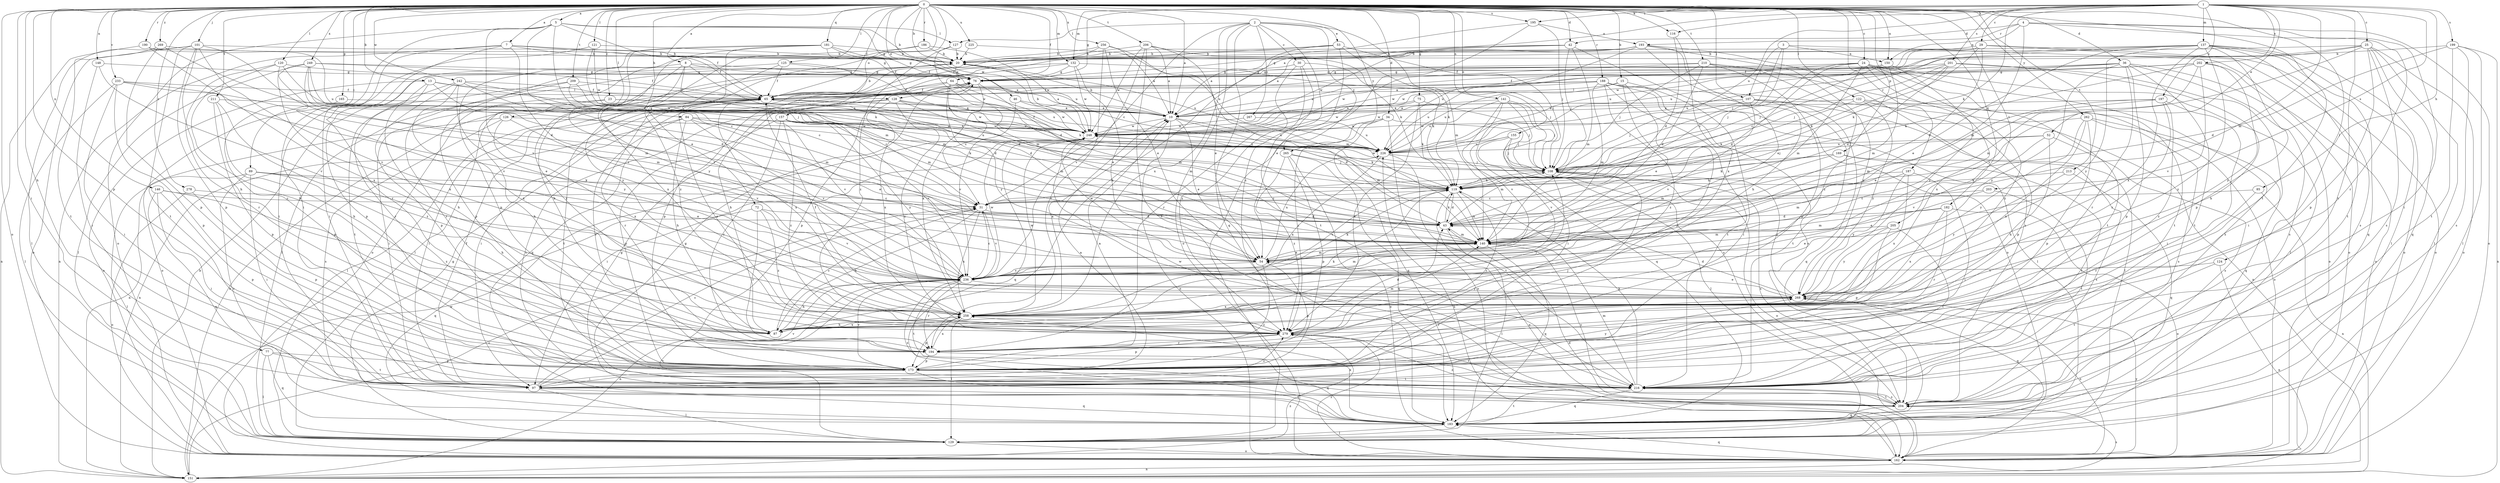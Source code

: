 strict digraph  {
0;
1;
2;
3;
4;
5;
7;
8;
10;
13;
15;
20;
23;
24;
25;
29;
30;
31;
34;
36;
42;
43;
46;
52;
53;
54;
64;
65;
72;
75;
76;
77;
84;
85;
87;
89;
97;
101;
107;
108;
116;
119;
120;
121;
122;
124;
125;
126;
127;
128;
129;
132;
137;
140;
141;
146;
148;
150;
151;
155;
157;
162;
165;
169;
173;
181;
182;
183;
186;
187;
188;
190;
193;
194;
195;
197;
199;
201;
202;
203;
204;
205;
206;
209;
210;
211;
213;
216;
225;
226;
233;
236;
242;
248;
249;
256;
258;
262;
265;
267;
268;
269;
278;
279;
0 -> 5  [label=a];
0 -> 7  [label=a];
0 -> 8  [label=a];
0 -> 10  [label=a];
0 -> 13  [label=b];
0 -> 15  [label=b];
0 -> 20  [label=b];
0 -> 23  [label=c];
0 -> 24  [label=c];
0 -> 34  [label=d];
0 -> 36  [label=d];
0 -> 42  [label=d];
0 -> 46  [label=e];
0 -> 64  [label=f];
0 -> 65  [label=f];
0 -> 72  [label=g];
0 -> 75  [label=g];
0 -> 77  [label=h];
0 -> 84  [label=h];
0 -> 89  [label=i];
0 -> 97  [label=i];
0 -> 101  [label=j];
0 -> 107  [label=j];
0 -> 116  [label=k];
0 -> 120  [label=l];
0 -> 121  [label=l];
0 -> 122  [label=l];
0 -> 124  [label=l];
0 -> 125  [label=l];
0 -> 126  [label=l];
0 -> 132  [label=m];
0 -> 141  [label=n];
0 -> 146  [label=n];
0 -> 148  [label=n];
0 -> 150  [label=n];
0 -> 155  [label=o];
0 -> 157  [label=o];
0 -> 162  [label=o];
0 -> 165  [label=p];
0 -> 169  [label=p];
0 -> 173  [label=p];
0 -> 181  [label=q];
0 -> 182  [label=q];
0 -> 186  [label=r];
0 -> 187  [label=r];
0 -> 188  [label=r];
0 -> 190  [label=r];
0 -> 195  [label=s];
0 -> 205  [label=t];
0 -> 206  [label=t];
0 -> 209  [label=t];
0 -> 210  [label=t];
0 -> 211  [label=t];
0 -> 213  [label=t];
0 -> 216  [label=t];
0 -> 225  [label=u];
0 -> 233  [label=v];
0 -> 242  [label=w];
0 -> 248  [label=w];
0 -> 249  [label=x];
0 -> 256  [label=x];
0 -> 262  [label=y];
0 -> 265  [label=y];
0 -> 269  [label=z];
0 -> 278  [label=z];
1 -> 10  [label=a];
1 -> 25  [label=c];
1 -> 29  [label=c];
1 -> 52  [label=e];
1 -> 76  [label=g];
1 -> 85  [label=h];
1 -> 116  [label=k];
1 -> 119  [label=k];
1 -> 132  [label=m];
1 -> 137  [label=m];
1 -> 140  [label=m];
1 -> 195  [label=s];
1 -> 197  [label=s];
1 -> 199  [label=s];
1 -> 201  [label=s];
1 -> 202  [label=s];
1 -> 203  [label=s];
1 -> 216  [label=t];
1 -> 226  [label=u];
2 -> 30  [label=c];
2 -> 31  [label=c];
2 -> 53  [label=e];
2 -> 127  [label=l];
2 -> 140  [label=m];
2 -> 162  [label=o];
2 -> 183  [label=q];
2 -> 258  [label=x];
2 -> 265  [label=y];
2 -> 267  [label=y];
2 -> 279  [label=z];
3 -> 31  [label=c];
3 -> 107  [label=j];
3 -> 108  [label=j];
3 -> 150  [label=n];
3 -> 162  [label=o];
4 -> 42  [label=d];
4 -> 97  [label=i];
4 -> 140  [label=m];
4 -> 150  [label=n];
4 -> 162  [label=o];
4 -> 193  [label=r];
4 -> 194  [label=r];
5 -> 20  [label=b];
5 -> 54  [label=e];
5 -> 65  [label=f];
5 -> 76  [label=g];
5 -> 97  [label=i];
5 -> 127  [label=l];
5 -> 140  [label=m];
5 -> 162  [label=o];
5 -> 236  [label=v];
7 -> 20  [label=b];
7 -> 65  [label=f];
7 -> 76  [label=g];
7 -> 97  [label=i];
7 -> 151  [label=n];
7 -> 194  [label=r];
7 -> 236  [label=v];
8 -> 43  [label=d];
8 -> 76  [label=g];
8 -> 119  [label=k];
8 -> 173  [label=p];
8 -> 248  [label=w];
8 -> 258  [label=x];
8 -> 279  [label=z];
10 -> 20  [label=b];
10 -> 54  [label=e];
10 -> 140  [label=m];
10 -> 162  [label=o];
10 -> 226  [label=u];
10 -> 248  [label=w];
13 -> 87  [label=h];
13 -> 128  [label=l];
13 -> 140  [label=m];
13 -> 162  [label=o];
13 -> 194  [label=r];
13 -> 248  [label=w];
15 -> 54  [label=e];
15 -> 97  [label=i];
15 -> 128  [label=l];
15 -> 173  [label=p];
15 -> 226  [label=u];
20 -> 76  [label=g];
20 -> 129  [label=l];
20 -> 226  [label=u];
23 -> 10  [label=a];
23 -> 87  [label=h];
23 -> 97  [label=i];
23 -> 248  [label=w];
24 -> 43  [label=d];
24 -> 76  [label=g];
24 -> 108  [label=j];
24 -> 129  [label=l];
24 -> 140  [label=m];
24 -> 204  [label=s];
24 -> 216  [label=t];
24 -> 248  [label=w];
24 -> 258  [label=x];
24 -> 279  [label=z];
25 -> 20  [label=b];
25 -> 65  [label=f];
25 -> 129  [label=l];
25 -> 162  [label=o];
25 -> 173  [label=p];
25 -> 183  [label=q];
25 -> 204  [label=s];
25 -> 226  [label=u];
25 -> 236  [label=v];
29 -> 20  [label=b];
29 -> 43  [label=d];
29 -> 65  [label=f];
29 -> 119  [label=k];
29 -> 162  [label=o];
29 -> 204  [label=s];
29 -> 248  [label=w];
30 -> 76  [label=g];
30 -> 119  [label=k];
30 -> 194  [label=r];
30 -> 216  [label=t];
30 -> 279  [label=z];
31 -> 43  [label=d];
31 -> 87  [label=h];
31 -> 236  [label=v];
31 -> 258  [label=x];
34 -> 108  [label=j];
34 -> 162  [label=o];
34 -> 183  [label=q];
34 -> 248  [label=w];
34 -> 279  [label=z];
36 -> 65  [label=f];
36 -> 76  [label=g];
36 -> 162  [label=o];
36 -> 173  [label=p];
36 -> 194  [label=r];
36 -> 204  [label=s];
36 -> 216  [label=t];
36 -> 248  [label=w];
36 -> 268  [label=y];
42 -> 10  [label=a];
42 -> 20  [label=b];
42 -> 108  [label=j];
42 -> 140  [label=m];
42 -> 162  [label=o];
42 -> 248  [label=w];
43 -> 108  [label=j];
43 -> 119  [label=k];
43 -> 129  [label=l];
43 -> 140  [label=m];
46 -> 10  [label=a];
46 -> 236  [label=v];
46 -> 248  [label=w];
52 -> 87  [label=h];
52 -> 108  [label=j];
52 -> 204  [label=s];
52 -> 226  [label=u];
52 -> 236  [label=v];
53 -> 10  [label=a];
53 -> 20  [label=b];
53 -> 54  [label=e];
53 -> 65  [label=f];
53 -> 108  [label=j];
53 -> 119  [label=k];
54 -> 140  [label=m];
54 -> 173  [label=p];
54 -> 194  [label=r];
54 -> 226  [label=u];
54 -> 236  [label=v];
54 -> 248  [label=w];
64 -> 10  [label=a];
64 -> 31  [label=c];
64 -> 65  [label=f];
64 -> 87  [label=h];
64 -> 119  [label=k];
64 -> 226  [label=u];
64 -> 268  [label=y];
65 -> 10  [label=a];
65 -> 20  [label=b];
65 -> 97  [label=i];
65 -> 129  [label=l];
65 -> 140  [label=m];
65 -> 151  [label=n];
65 -> 194  [label=r];
65 -> 216  [label=t];
65 -> 226  [label=u];
65 -> 236  [label=v];
65 -> 258  [label=x];
65 -> 279  [label=z];
72 -> 43  [label=d];
72 -> 183  [label=q];
72 -> 194  [label=r];
72 -> 236  [label=v];
72 -> 279  [label=z];
75 -> 10  [label=a];
75 -> 108  [label=j];
75 -> 119  [label=k];
75 -> 248  [label=w];
75 -> 279  [label=z];
76 -> 65  [label=f];
76 -> 140  [label=m];
76 -> 173  [label=p];
76 -> 183  [label=q];
76 -> 258  [label=x];
77 -> 129  [label=l];
77 -> 173  [label=p];
77 -> 183  [label=q];
77 -> 216  [label=t];
84 -> 54  [label=e];
84 -> 87  [label=h];
84 -> 119  [label=k];
84 -> 151  [label=n];
84 -> 194  [label=r];
84 -> 236  [label=v];
84 -> 248  [label=w];
85 -> 31  [label=c];
85 -> 151  [label=n];
85 -> 194  [label=r];
87 -> 20  [label=b];
87 -> 31  [label=c];
87 -> 108  [label=j];
87 -> 119  [label=k];
87 -> 258  [label=x];
89 -> 54  [label=e];
89 -> 87  [label=h];
89 -> 97  [label=i];
89 -> 119  [label=k];
89 -> 129  [label=l];
89 -> 204  [label=s];
97 -> 10  [label=a];
97 -> 31  [label=c];
97 -> 65  [label=f];
97 -> 129  [label=l];
97 -> 183  [label=q];
97 -> 236  [label=v];
97 -> 279  [label=z];
101 -> 20  [label=b];
101 -> 43  [label=d];
101 -> 87  [label=h];
101 -> 129  [label=l];
101 -> 162  [label=o];
101 -> 173  [label=p];
101 -> 216  [label=t];
101 -> 236  [label=v];
107 -> 10  [label=a];
107 -> 108  [label=j];
107 -> 129  [label=l];
107 -> 183  [label=q];
107 -> 216  [label=t];
107 -> 236  [label=v];
107 -> 248  [label=w];
108 -> 119  [label=k];
108 -> 162  [label=o];
108 -> 204  [label=s];
108 -> 248  [label=w];
116 -> 43  [label=d];
116 -> 258  [label=x];
119 -> 31  [label=c];
119 -> 43  [label=d];
119 -> 140  [label=m];
119 -> 162  [label=o];
119 -> 194  [label=r];
119 -> 236  [label=v];
120 -> 76  [label=g];
120 -> 87  [label=h];
120 -> 108  [label=j];
120 -> 194  [label=r];
120 -> 258  [label=x];
121 -> 20  [label=b];
121 -> 97  [label=i];
121 -> 119  [label=k];
121 -> 248  [label=w];
122 -> 10  [label=a];
122 -> 119  [label=k];
122 -> 162  [label=o];
122 -> 173  [label=p];
122 -> 268  [label=y];
124 -> 151  [label=n];
124 -> 216  [label=t];
124 -> 236  [label=v];
125 -> 10  [label=a];
125 -> 65  [label=f];
125 -> 76  [label=g];
125 -> 173  [label=p];
125 -> 268  [label=y];
126 -> 151  [label=n];
126 -> 204  [label=s];
126 -> 236  [label=v];
126 -> 248  [label=w];
126 -> 258  [label=x];
127 -> 20  [label=b];
127 -> 140  [label=m];
127 -> 279  [label=z];
128 -> 10  [label=a];
128 -> 43  [label=d];
128 -> 97  [label=i];
128 -> 140  [label=m];
128 -> 204  [label=s];
128 -> 258  [label=x];
128 -> 279  [label=z];
129 -> 76  [label=g];
129 -> 162  [label=o];
129 -> 236  [label=v];
132 -> 54  [label=e];
132 -> 76  [label=g];
132 -> 108  [label=j];
132 -> 129  [label=l];
132 -> 173  [label=p];
132 -> 248  [label=w];
137 -> 20  [label=b];
137 -> 31  [label=c];
137 -> 54  [label=e];
137 -> 129  [label=l];
137 -> 162  [label=o];
137 -> 173  [label=p];
137 -> 183  [label=q];
137 -> 216  [label=t];
137 -> 226  [label=u];
137 -> 258  [label=x];
137 -> 268  [label=y];
137 -> 279  [label=z];
140 -> 54  [label=e];
140 -> 183  [label=q];
140 -> 204  [label=s];
141 -> 10  [label=a];
141 -> 97  [label=i];
141 -> 108  [label=j];
141 -> 183  [label=q];
141 -> 204  [label=s];
141 -> 226  [label=u];
141 -> 236  [label=v];
146 -> 31  [label=c];
146 -> 97  [label=i];
146 -> 173  [label=p];
146 -> 183  [label=q];
146 -> 279  [label=z];
148 -> 76  [label=g];
148 -> 97  [label=i];
148 -> 236  [label=v];
150 -> 76  [label=g];
150 -> 108  [label=j];
150 -> 140  [label=m];
150 -> 268  [label=y];
151 -> 20  [label=b];
151 -> 31  [label=c];
151 -> 204  [label=s];
151 -> 248  [label=w];
151 -> 279  [label=z];
155 -> 108  [label=j];
155 -> 129  [label=l];
155 -> 140  [label=m];
155 -> 226  [label=u];
155 -> 236  [label=v];
157 -> 173  [label=p];
157 -> 194  [label=r];
157 -> 226  [label=u];
157 -> 236  [label=v];
157 -> 248  [label=w];
157 -> 268  [label=y];
157 -> 279  [label=z];
162 -> 43  [label=d];
162 -> 151  [label=n];
162 -> 183  [label=q];
162 -> 226  [label=u];
162 -> 268  [label=y];
162 -> 279  [label=z];
165 -> 10  [label=a];
165 -> 173  [label=p];
169 -> 108  [label=j];
169 -> 119  [label=k];
169 -> 140  [label=m];
169 -> 204  [label=s];
169 -> 216  [label=t];
173 -> 10  [label=a];
173 -> 97  [label=i];
173 -> 108  [label=j];
173 -> 183  [label=q];
173 -> 216  [label=t];
173 -> 236  [label=v];
173 -> 268  [label=y];
181 -> 20  [label=b];
181 -> 43  [label=d];
181 -> 76  [label=g];
181 -> 140  [label=m];
181 -> 173  [label=p];
181 -> 226  [label=u];
181 -> 236  [label=v];
181 -> 268  [label=y];
182 -> 43  [label=d];
182 -> 140  [label=m];
182 -> 162  [label=o];
182 -> 194  [label=r];
182 -> 258  [label=x];
183 -> 76  [label=g];
183 -> 129  [label=l];
183 -> 216  [label=t];
183 -> 258  [label=x];
186 -> 20  [label=b];
186 -> 162  [label=o];
186 -> 248  [label=w];
186 -> 279  [label=z];
187 -> 97  [label=i];
187 -> 119  [label=k];
187 -> 140  [label=m];
187 -> 258  [label=x];
187 -> 268  [label=y];
188 -> 10  [label=a];
188 -> 65  [label=f];
188 -> 129  [label=l];
188 -> 140  [label=m];
188 -> 151  [label=n];
188 -> 204  [label=s];
188 -> 216  [label=t];
188 -> 226  [label=u];
188 -> 279  [label=z];
190 -> 20  [label=b];
190 -> 151  [label=n];
190 -> 226  [label=u];
190 -> 258  [label=x];
193 -> 20  [label=b];
193 -> 54  [label=e];
193 -> 65  [label=f];
193 -> 76  [label=g];
193 -> 87  [label=h];
193 -> 204  [label=s];
193 -> 226  [label=u];
193 -> 279  [label=z];
194 -> 173  [label=p];
194 -> 183  [label=q];
194 -> 258  [label=x];
195 -> 87  [label=h];
195 -> 108  [label=j];
195 -> 129  [label=l];
195 -> 193  [label=o];
197 -> 10  [label=a];
197 -> 54  [label=e];
197 -> 97  [label=i];
197 -> 140  [label=m];
197 -> 258  [label=x];
197 -> 279  [label=z];
199 -> 20  [label=b];
199 -> 43  [label=d];
199 -> 129  [label=l];
199 -> 151  [label=n];
199 -> 204  [label=s];
199 -> 216  [label=t];
201 -> 43  [label=d];
201 -> 76  [label=g];
201 -> 87  [label=h];
201 -> 97  [label=i];
201 -> 108  [label=j];
201 -> 119  [label=k];
201 -> 226  [label=u];
202 -> 10  [label=a];
202 -> 76  [label=g];
202 -> 119  [label=k];
202 -> 140  [label=m];
202 -> 162  [label=o];
202 -> 236  [label=v];
202 -> 268  [label=y];
203 -> 31  [label=c];
203 -> 54  [label=e];
203 -> 216  [label=t];
204 -> 76  [label=g];
204 -> 183  [label=q];
204 -> 216  [label=t];
204 -> 279  [label=z];
205 -> 54  [label=e];
205 -> 140  [label=m];
205 -> 173  [label=p];
205 -> 216  [label=t];
205 -> 268  [label=y];
206 -> 10  [label=a];
206 -> 20  [label=b];
206 -> 54  [label=e];
206 -> 119  [label=k];
206 -> 216  [label=t];
206 -> 236  [label=v];
206 -> 248  [label=w];
209 -> 31  [label=c];
209 -> 43  [label=d];
209 -> 65  [label=f];
209 -> 162  [label=o];
209 -> 194  [label=r];
210 -> 43  [label=d];
210 -> 76  [label=g];
210 -> 108  [label=j];
210 -> 173  [label=p];
210 -> 216  [label=t];
210 -> 248  [label=w];
210 -> 268  [label=y];
211 -> 10  [label=a];
211 -> 87  [label=h];
211 -> 173  [label=p];
211 -> 279  [label=z];
213 -> 119  [label=k];
213 -> 183  [label=q];
213 -> 268  [label=y];
216 -> 119  [label=k];
216 -> 140  [label=m];
216 -> 183  [label=q];
216 -> 204  [label=s];
216 -> 248  [label=w];
225 -> 20  [label=b];
225 -> 226  [label=u];
226 -> 108  [label=j];
226 -> 216  [label=t];
226 -> 258  [label=x];
233 -> 54  [label=e];
233 -> 65  [label=f];
233 -> 97  [label=i];
233 -> 129  [label=l];
233 -> 140  [label=m];
233 -> 173  [label=p];
236 -> 31  [label=c];
236 -> 87  [label=h];
236 -> 119  [label=k];
236 -> 140  [label=m];
236 -> 151  [label=n];
236 -> 194  [label=r];
236 -> 204  [label=s];
236 -> 216  [label=t];
236 -> 248  [label=w];
236 -> 268  [label=y];
242 -> 43  [label=d];
242 -> 65  [label=f];
242 -> 140  [label=m];
242 -> 173  [label=p];
242 -> 216  [label=t];
242 -> 258  [label=x];
242 -> 268  [label=y];
248 -> 20  [label=b];
248 -> 65  [label=f];
248 -> 97  [label=i];
248 -> 119  [label=k];
248 -> 183  [label=q];
248 -> 226  [label=u];
249 -> 31  [label=c];
249 -> 43  [label=d];
249 -> 65  [label=f];
249 -> 76  [label=g];
249 -> 129  [label=l];
249 -> 140  [label=m];
249 -> 236  [label=v];
256 -> 10  [label=a];
256 -> 20  [label=b];
256 -> 54  [label=e];
256 -> 65  [label=f];
256 -> 140  [label=m];
256 -> 194  [label=r];
258 -> 10  [label=a];
258 -> 65  [label=f];
258 -> 87  [label=h];
258 -> 129  [label=l];
258 -> 173  [label=p];
258 -> 248  [label=w];
258 -> 279  [label=z];
262 -> 173  [label=p];
262 -> 183  [label=q];
262 -> 204  [label=s];
262 -> 248  [label=w];
262 -> 258  [label=x];
262 -> 268  [label=y];
265 -> 108  [label=j];
265 -> 162  [label=o];
265 -> 173  [label=p];
265 -> 183  [label=q];
265 -> 279  [label=z];
267 -> 226  [label=u];
267 -> 248  [label=w];
268 -> 43  [label=d];
268 -> 54  [label=e];
268 -> 108  [label=j];
268 -> 162  [label=o];
268 -> 183  [label=q];
268 -> 194  [label=r];
268 -> 258  [label=x];
269 -> 20  [label=b];
269 -> 31  [label=c];
269 -> 173  [label=p];
269 -> 216  [label=t];
278 -> 31  [label=c];
278 -> 162  [label=o];
278 -> 173  [label=p];
279 -> 43  [label=d];
279 -> 140  [label=m];
279 -> 173  [label=p];
279 -> 194  [label=r];
279 -> 216  [label=t];
}
